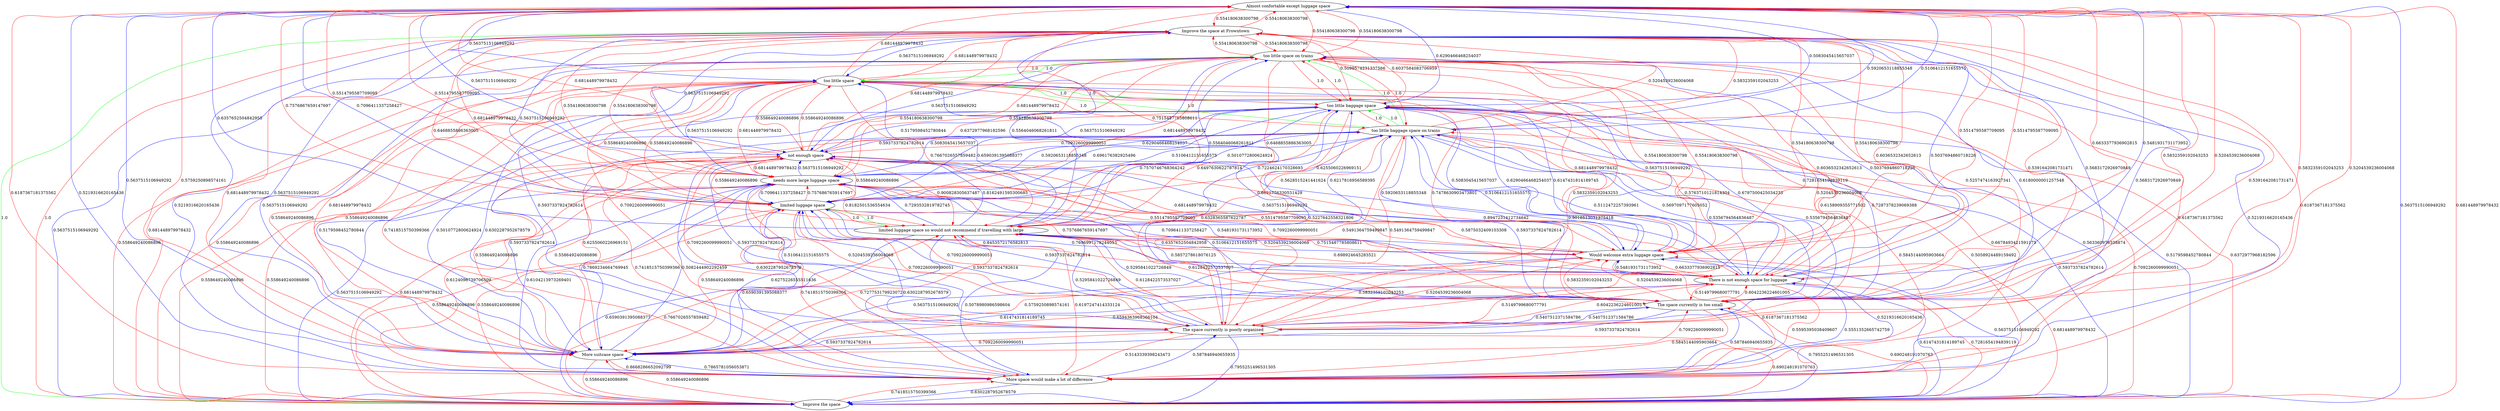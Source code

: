 digraph rawGraph {
"Almost confortable except luggage space";"Improve the space at Frowntown";"Improve the space";"More space would make a lot of difference";"More suitcase space";"The space currently is poorly organised";"The space currently is too small";"There is not enough space for luggage";"Would welcome extra luggage space";"limited luggage space so would not recommend if travelling with large";"limited luggage space";"needs more large luggage space";"not enough space";"too little baggage space on trains";"too little baggage space";"too little space";"too little space on trains";"Improve the space at Frowntown" -> "Improve the space" [label=1.0] [color=green]
"Improve the space" -> "Improve the space at Frowntown" [label=1.0] [color=red]
"Almost confortable except luggage space" -> "Improve the space at Frowntown" [label=0.554180638300798] [color=red]
"Almost confortable except luggage space" -> "Improve the space" [label=0.5637515106949292] [color=blue]
"Improve the space at Frowntown" -> "Almost confortable except luggage space" [label=0.554180638300798] [color=red]
"Improve the space" -> "Almost confortable except luggage space" [label=0.681448979978432] [color=red]
"Almost confortable except luggage space" -> "More space would make a lot of difference" [label=0.6187367181375562] [color=red]
"Improve the space at Frowntown" -> "More space would make a lot of difference" [label=0.6187367181375562] [color=red]
"Improve the space" -> "More space would make a lot of difference" [label=0.7418515750399366] [color=red]
"More space would make a lot of difference" -> "Almost confortable except luggage space" [label=0.5219316620165436] [color=blue]
"More space would make a lot of difference" -> "Improve the space at Frowntown" [label=0.5219316620165436] [color=blue]
"More space would make a lot of difference" -> "Improve the space" [label=0.6302287952678579] [color=blue]
"Almost confortable except luggage space" -> "More suitcase space" [label=0.5637515106949292] [color=blue]
"Improve the space at Frowntown" -> "More suitcase space" [label=0.5637515106949292] [color=blue]
"Improve the space" -> "More suitcase space" [label=0.558649240086896] [color=red]
"More space would make a lot of difference" -> "More suitcase space" [label=0.7865781056053871] [color=blue]
"More suitcase space" -> "Almost confortable except luggage space" [label=0.5759250898574161] [color=red]
"More suitcase space" -> "Improve the space at Frowntown" [label=0.681448979978432] [color=red]
"More suitcase space" -> "Improve the space" [label=0.558649240086896] [color=red]
"More suitcase space" -> "More space would make a lot of difference" [label=0.8668286652092799] [color=red]
"Almost confortable except luggage space" -> "The space currently is poorly organised" [label=0.5832359102043253] [color=red]
"Improve the space at Frowntown" -> "The space currently is poorly organised" [label=0.5391642081731471] [color=red]
"Improve the space" -> "The space currently is poorly organised" [label=0.690248191070763] [color=red]
"More space would make a lot of difference" -> "The space currently is poorly organised" [label=0.587846940655935] [color=blue]
"More suitcase space" -> "The space currently is poorly organised" [label=0.7092260099990051] [color=red]
"The space currently is poorly organised" -> "Almost confortable except luggage space" [label=0.5204539236004068] [color=red]
"The space currently is poorly organised" -> "Improve the space at Frowntown" [label=0.5683172926970849] [color=blue]
"The space currently is poorly organised" -> "Improve the space" [label=0.7955251496531305] [color=blue]
"The space currently is poorly organised" -> "More space would make a lot of difference" [label=0.5143339398243473] [color=red]
"The space currently is poorly organised" -> "More suitcase space" [label=0.5937337824782614] [color=blue]
"Almost confortable except luggage space" -> "The space currently is too small" [label=0.5832359102043253] [color=red]
"Improve the space at Frowntown" -> "The space currently is too small" [label=0.5391642081731471] [color=red]
"Improve the space" -> "The space currently is too small" [label=0.690248191070763] [color=red]
"More space would make a lot of difference" -> "The space currently is too small" [label=0.587846940655935] [color=blue]
"More suitcase space" -> "The space currently is too small" [label=0.7092260099990051] [color=red]
"The space currently is poorly organised" -> "The space currently is too small" [label=0.5407512371584786] [color=blue]
"The space currently is too small" -> "Almost confortable except luggage space" [label=0.5204539236004068] [color=red]
"The space currently is too small" -> "Improve the space at Frowntown" [label=0.5683172926970849] [color=blue]
"The space currently is too small" -> "Improve the space" [label=0.7955251496531305] [color=blue]
"The space currently is too small" -> "More space would make a lot of difference" [label=0.5845144095903664] [color=red]
"The space currently is too small" -> "More suitcase space" [label=0.5937337824782614] [color=blue]
"The space currently is too small" -> "The space currently is poorly organised" [label=0.5407512371584786] [color=blue]
"Almost confortable except luggage space" -> "There is not enough space for luggage" [label=0.6633377936902815] [color=red]
"Improve the space at Frowntown" -> "There is not enough space for luggage" [label=0.6036532342652613] [color=red]
"Improve the space" -> "There is not enough space for luggage" [label=0.7281654194839119] [color=red]
"More space would make a lot of difference" -> "There is not enough space for luggage" [label=0.5551352665742759] [color=blue]
"More suitcase space" -> "There is not enough space for luggage" [label=0.6594363968366104] [color=red]
"The space currently is poorly organised" -> "There is not enough space for luggage" [label=0.6042236224601005] [color=red]
"The space currently is too small" -> "There is not enough space for luggage" [label=0.6042236224601005] [color=red]
"There is not enough space for luggage" -> "Almost confortable except luggage space" [label=0.5481931731173952] [color=blue]
"There is not enough space for luggage" -> "Improve the space at Frowntown" [label=0.5037694860718226] [color=blue]
"There is not enough space for luggage" -> "Improve the space" [label=0.6147431814189745] [color=blue]
"There is not enough space for luggage" -> "More space would make a lot of difference" [label=0.5595395038409607] [color=red]
"There is not enough space for luggage" -> "More suitcase space" [label=0.6147431814189745] [color=blue]
"There is not enough space for luggage" -> "The space currently is poorly organised" [label=0.5149799680077791] [color=red]
"There is not enough space for luggage" -> "The space currently is too small" [label=0.5149799680077791] [color=red]
"Almost confortable except luggage space" -> "Would welcome extra luggage space" [label=0.5514795587709095] [color=red]
"Improve the space at Frowntown" -> "Would welcome extra luggage space" [label=0.554180638300798] [color=red]
"Improve the space" -> "Would welcome extra luggage space" [label=0.681448979978432] [color=red]
"More space would make a lot of difference" -> "Would welcome extra luggage space" [label=0.5219316620165436] [color=blue]
"More suitcase space" -> "Would welcome extra luggage space" [label=0.5759250898574161] [color=red]
"The space currently is poorly organised" -> "Would welcome extra luggage space" [label=0.5204539236004068] [color=red]
"The space currently is too small" -> "Would welcome extra luggage space" [label=0.5204539236004068] [color=red]
"There is not enough space for luggage" -> "Would welcome extra luggage space" [label=0.5481931731173952] [color=blue]
"Would welcome extra luggage space" -> "Almost confortable except luggage space" [label=0.5514795587709095] [color=red]
"Would welcome extra luggage space" -> "Improve the space at Frowntown" [label=0.554180638300798] [color=red]
"Would welcome extra luggage space" -> "Improve the space" [label=0.5637515106949292] [color=blue]
"Would welcome extra luggage space" -> "More space would make a lot of difference" [label=0.6187367181375562] [color=red]
"Would welcome extra luggage space" -> "More suitcase space" [label=0.5637515106949292] [color=blue]
"Would welcome extra luggage space" -> "The space currently is poorly organised" [label=0.5832359102043253] [color=red]
"Would welcome extra luggage space" -> "The space currently is too small" [label=0.5832359102043253] [color=red]
"Would welcome extra luggage space" -> "There is not enough space for luggage" [label=0.6633377936902815] [color=red]
"limited luggage space so would not recommend if travelling with large" -> "limited luggage space" [label=1.0] [color=green]
"limited luggage space" -> "limited luggage space so would not recommend if travelling with large" [label=1.0] [color=red]
"Almost confortable except luggage space" -> "limited luggage space so would not recommend if travelling with large" [label=0.7515487785808611] [color=red]
"Almost confortable except luggage space" -> "limited luggage space" [label=0.7096411337258427] [color=blue]
"Improve the space at Frowntown" -> "limited luggage space so would not recommend if travelling with large" [label=0.6468855886363005] [color=red]
"Improve the space at Frowntown" -> "limited luggage space" [label=0.5637515106949292] [color=blue]
"Improve the space" -> "limited luggage space so would not recommend if travelling with large" [label=0.7667026557859482] [color=red]
"Improve the space" -> "limited luggage space" [label=0.558649240086896] [color=red]
"More space would make a lot of difference" -> "limited luggage space so would not recommend if travelling with large" [label=0.6197247414333124] [color=red]
"More space would make a lot of difference" -> "limited luggage space" [label=0.6302287952678579] [color=blue]
"More suitcase space" -> "limited luggage space so would not recommend if travelling with large" [label=0.727753179923072] [color=red]
"More suitcase space" -> "limited luggage space" [label=0.6275226555511636] [color=blue]
"The space currently is poorly organised" -> "limited luggage space so would not recommend if travelling with large" [label=0.6128422573537027] [color=red]
"The space currently is poorly organised" -> "limited luggage space" [label=0.5937337824782614] [color=blue]
"The space currently is too small" -> "limited luggage space so would not recommend if travelling with large" [label=0.6128422573537027] [color=red]
"The space currently is too small" -> "limited luggage space" [label=0.5937337824782614] [color=blue]
"There is not enough space for luggage" -> "limited luggage space so would not recommend if travelling with large" [label=0.698924645283521] [color=red]
"There is not enough space for luggage" -> "limited luggage space" [label=0.7696997178244053] [color=blue]
"Would welcome extra luggage space" -> "limited luggage space so would not recommend if travelling with large" [label=0.7515487785808611] [color=red]
"Would welcome extra luggage space" -> "limited luggage space" [label=0.7096411337258427] [color=blue]
"limited luggage space so would not recommend if travelling with large" -> "Almost confortable except luggage space" [label=0.6357652504842958] [color=blue]
"limited luggage space so would not recommend if travelling with large" -> "Improve the space at Frowntown" [label=0.5564046068261811] [color=blue]
"limited luggage space so would not recommend if travelling with large" -> "Improve the space" [label=0.6590391395088377] [color=blue]
"limited luggage space so would not recommend if travelling with large" -> "More space would make a lot of difference" [label=0.5078980986598604] [color=blue]
"limited luggage space so would not recommend if travelling with large" -> "More suitcase space" [label=0.6590391395088377] [color=blue]
"limited luggage space so would not recommend if travelling with large" -> "The space currently is poorly organised" [label=0.5295841022726849] [color=blue]
"limited luggage space so would not recommend if travelling with large" -> "The space currently is too small" [label=0.5295841022726849] [color=blue]
"limited luggage space so would not recommend if travelling with large" -> "There is not enough space for luggage" [label=0.5857278618076125] [color=blue]
"limited luggage space so would not recommend if travelling with large" -> "Would welcome extra luggage space" [label=0.6357652504842958] [color=blue]
"limited luggage space" -> "Almost confortable except luggage space" [label=0.7576867659147697] [color=red]
"limited luggage space" -> "Improve the space at Frowntown" [label=0.681448979978432] [color=red]
"limited luggage space" -> "Improve the space" [label=0.558649240086896] [color=red]
"limited luggage space" -> "More space would make a lot of difference" [label=0.7418515750399366] [color=red]
"limited luggage space" -> "More suitcase space" [label=0.558649240086896] [color=red]
"limited luggage space" -> "The space currently is poorly organised" [label=0.7092260099990051] [color=red]
"limited luggage space" -> "The space currently is too small" [label=0.7092260099990051] [color=red]
"limited luggage space" -> "There is not enough space for luggage" [label=0.8453572176582813] [color=red]
"limited luggage space" -> "Would welcome extra luggage space" [label=0.7576867659147697] [color=red]
"Almost confortable except luggage space" -> "needs more large luggage space" [label=0.5514795587709095] [color=red]
"Improve the space at Frowntown" -> "needs more large luggage space" [label=0.554180638300798] [color=red]
"Improve the space" -> "needs more large luggage space" [label=0.681448979978432] [color=red]
"More space would make a lot of difference" -> "needs more large luggage space" [label=0.6104213973269401] [color=blue]
"More suitcase space" -> "needs more large luggage space" [label=0.5082444902292459] [color=blue]
"The space currently is poorly organised" -> "needs more large luggage space" [label=0.5204539236004068] [color=red]
"The space currently is too small" -> "needs more large luggage space" [label=0.5204539236004068] [color=red]
"There is not enough space for luggage" -> "needs more large luggage space" [label=0.5481931731173952] [color=blue]
"Would welcome extra luggage space" -> "needs more large luggage space" [label=0.5514795587709095] [color=red]
"limited luggage space so would not recommend if travelling with large" -> "needs more large luggage space" [label=0.7293532819782745] [color=blue]
"limited luggage space" -> "needs more large luggage space" [label=0.7576867659147697] [color=red]
"needs more large luggage space" -> "Almost confortable except luggage space" [label=0.5514795587709095] [color=red]
"needs more large luggage space" -> "Improve the space at Frowntown" [label=0.554180638300798] [color=red]
"needs more large luggage space" -> "Improve the space" [label=0.5637515106949292] [color=blue]
"needs more large luggage space" -> "More space would make a lot of difference" [label=0.6124096739706509] [color=red]
"needs more large luggage space" -> "More suitcase space" [label=0.7869234664769945] [color=blue]
"needs more large luggage space" -> "The space currently is poorly organised" [label=0.5106412151655575] [color=blue]
"needs more large luggage space" -> "The space currently is too small" [label=0.5106412151655575] [color=blue]
"needs more large luggage space" -> "There is not enough space for luggage" [label=0.5875032409103308] [color=red]
"needs more large luggage space" -> "Would welcome extra luggage space" [label=0.5514795587709095] [color=red]
"needs more large luggage space" -> "limited luggage space so would not recommend if travelling with large" [label=0.8182501536554634] [color=red]
"needs more large luggage space" -> "limited luggage space" [label=0.7096411337258427] [color=blue]
"Almost confortable except luggage space" -> "not enough space" [label=0.5637515106949292] [color=blue]
"Improve the space at Frowntown" -> "not enough space" [label=0.5637515106949292] [color=blue]
"Improve the space" -> "not enough space" [label=0.558649240086896] [color=red]
"More space would make a lot of difference" -> "not enough space" [label=0.6302287952678579] [color=blue]
"More suitcase space" -> "not enough space" [label=0.558649240086896] [color=red]
"The space currently is poorly organised" -> "not enough space" [label=0.5937337824782614] [color=blue]
"The space currently is too small" -> "not enough space" [label=0.5937337824782614] [color=blue]
"There is not enough space for luggage" -> "not enough space" [label=0.9018513031375418] [color=blue]
"Would welcome extra luggage space" -> "not enough space" [label=0.5637515106949292] [color=blue]
"limited luggage space so would not recommend if travelling with large" -> "not enough space" [label=0.8162491595300685] [color=blue]
"limited luggage space" -> "not enough space" [label=0.558649240086896] [color=red]
"needs more large luggage space" -> "not enough space" [label=0.5637515106949292] [color=blue]
"not enough space" -> "Almost confortable except luggage space" [label=0.681448979978432] [color=red]
"not enough space" -> "Improve the space at Frowntown" [label=0.681448979978432] [color=red]
"not enough space" -> "Improve the space" [label=0.558649240086896] [color=red]
"not enough space" -> "More space would make a lot of difference" [label=0.7418515750399366] [color=red]
"not enough space" -> "More suitcase space" [label=0.558649240086896] [color=red]
"not enough space" -> "The space currently is poorly organised" [label=0.7092260099990051] [color=red]
"not enough space" -> "The space currently is too small" [label=0.7092260099990051] [color=red]
"not enough space" -> "There is not enough space for luggage" [label=0.8947231412734642] [color=red]
"not enough space" -> "Would welcome extra luggage space" [label=0.681448979978432] [color=red]
"not enough space" -> "limited luggage space so would not recommend if travelling with large" [label=0.900828305637487] [color=red]
"not enough space" -> "limited luggage space" [label=0.558649240086896] [color=red]
"not enough space" -> "needs more large luggage space" [label=0.681448979978432] [color=red]
"too little baggage space on trains" -> "too little baggage space" [label=1.0] [color=green]
"too little baggage space" -> "too little space" [label=1.0] [color=green]
"too little baggage space on trains" -> "too little space on trains" [label=1.0] [color=green]
"too little space on trains" -> "too little space" [label=1.0] [color=green]
"too little baggage space on trains" -> "too little space" [label=1.0] [color=green]
"too little baggage space" -> "too little baggage space on trains" [label=1.0] [color=red]
"too little baggage space" -> "too little space on trains" [label=1.0] [color=red]
"too little space" -> "too little baggage space on trains" [label=1.0] [color=red]
"too little space" -> "too little baggage space" [label=1.0] [color=red]
"too little space" -> "too little space on trains" [label=1.0] [color=red]
"too little space on trains" -> "too little baggage space on trains" [label=1.0] [color=red]
"too little space on trains" -> "too little baggage space" [label=1.0] [color=red]
"Almost confortable except luggage space" -> "too little baggage space on trains" [label=0.5106412151655575] [color=blue]
"Almost confortable except luggage space" -> "too little baggage space" [label=0.6290466468254037] [color=blue]
"Almost confortable except luggage space" -> "too little space" [label=0.5637515106949292] [color=blue]
"Almost confortable except luggage space" -> "too little space on trains" [label=0.554180638300798] [color=red]
"Improve the space at Frowntown" -> "too little baggage space on trains" [label=0.5832359102043253] [color=red]
"Improve the space at Frowntown" -> "too little baggage space" [label=0.5099574231337566] [color=red]
"Improve the space at Frowntown" -> "too little space" [label=0.5637515106949292] [color=blue]
"Improve the space at Frowntown" -> "too little space on trains" [label=0.554180638300798] [color=red]
"Improve the space" -> "too little baggage space on trains" [label=0.7092260099990051] [color=red]
"Improve the space" -> "too little baggage space" [label=0.6372977968182596] [color=red]
"Improve the space" -> "too little space" [label=0.558649240086896] [color=red]
"Improve the space" -> "too little space on trains" [label=0.681448979978432] [color=red]
"More space would make a lot of difference" -> "too little baggage space on trains" [label=0.5058924489159492] [color=red]
"More space would make a lot of difference" -> "too little baggage space" [label=0.563360976338874] [color=blue]
"More space would make a lot of difference" -> "too little space" [label=0.6302287952678579] [color=blue]
"More space would make a lot of difference" -> "too little space on trains" [label=0.5219316620165436] [color=blue]
"More suitcase space" -> "too little baggage space on trains" [label=0.6255060226969151] [color=red]
"More suitcase space" -> "too little baggage space" [label=0.5010772800624924] [color=blue]
"More suitcase space" -> "too little space" [label=0.558649240086896] [color=red]
"More suitcase space" -> "too little space on trains" [label=0.681448979978432] [color=red]
"The space currently is poorly organised" -> "too little baggage space on trains" [label=0.5491364759499847] [color=red]
"The space currently is poorly organised" -> "too little baggage space" [label=0.5227642558321806] [color=blue]
"The space currently is poorly organised" -> "too little space" [label=0.5937337824782614] [color=blue]
"The space currently is poorly organised" -> "too little space on trains" [label=0.5204539236004068] [color=red]
"The space currently is too small" -> "too little baggage space on trains" [label=0.5356794564836487] [color=blue]
"The space currently is too small" -> "too little baggage space" [label=0.7287378239069388] [color=blue]
"The space currently is too small" -> "too little space" [label=0.8621776330531429] [color=blue]
"The space currently is too small" -> "too little space on trains" [label=0.6180000001257548] [color=blue]
"There is not enough space for luggage" -> "too little baggage space on trains" [label=0.5697097177605052] [color=blue]
"There is not enough space for luggage" -> "too little baggage space" [label=0.6797500425034233] [color=blue]
"There is not enough space for luggage" -> "too little space" [label=0.6147431814189745] [color=blue]
"There is not enough space for luggage" -> "too little space on trains" [label=0.5037694860718226] [color=blue]
"Would welcome extra luggage space" -> "too little baggage space on trains" [label=0.5106412151655575] [color=blue]
"Would welcome extra luggage space" -> "too little baggage space" [label=0.6290466468254037] [color=blue]
"Would welcome extra luggage space" -> "too little space" [label=0.5637515106949292] [color=blue]
"Would welcome extra luggage space" -> "too little space on trains" [label=0.554180638300798] [color=red]
"limited luggage space so would not recommend if travelling with large" -> "too little baggage space on trains" [label=0.6217816956589395] [color=blue]
"limited luggage space so would not recommend if travelling with large" -> "too little baggage space" [label=0.7224624170328693] [color=blue]
"limited luggage space so would not recommend if travelling with large" -> "too little space" [label=0.6590391395088377] [color=blue]
"limited luggage space so would not recommend if travelling with large" -> "too little space on trains" [label=0.5564046068261811] [color=blue]
"limited luggage space" -> "too little baggage space on trains" [label=0.6255060226969151] [color=red]
"limited luggage space" -> "too little baggage space" [label=0.5010772800624924] [color=blue]
"limited luggage space" -> "too little space" [label=0.558649240086896] [color=red]
"limited luggage space" -> "too little space on trains" [label=0.681448979978432] [color=red]
"needs more large luggage space" -> "too little baggage space on trains" [label=0.5106412151655575] [color=blue]
"needs more large luggage space" -> "too little baggage space" [label=0.6290466468254037] [color=blue]
"needs more large luggage space" -> "too little space" [label=0.5637515106949292] [color=blue]
"needs more large luggage space" -> "too little space on trains" [label=0.554180638300798] [color=red]
"not enough space" -> "too little baggage space on trains" [label=0.7092260099990051] [color=red]
"not enough space" -> "too little baggage space" [label=0.6372977968182596] [color=red]
"not enough space" -> "too little space" [label=0.558649240086896] [color=red]
"not enough space" -> "too little space on trains" [label=0.681448979978432] [color=red]
"too little baggage space on trains" -> "Almost confortable except luggage space" [label=0.5920653118855348] [color=blue]
"too little baggage space on trains" -> "Improve the space at Frowntown" [label=0.5204539236004068] [color=red]
"too little baggage space on trains" -> "Improve the space" [label=0.5937337824782614] [color=blue]
"too little baggage space on trains" -> "More space would make a lot of difference" [label=0.5845144095903664] [color=red]
"too little baggage space on trains" -> "More suitcase space" [label=0.5937337824782614] [color=blue]
"too little baggage space on trains" -> "The space currently is poorly organised" [label=0.5491364759499847] [color=red]
"too little baggage space on trains" -> "The space currently is too small" [label=0.5356794564836487] [color=blue]
"too little baggage space on trains" -> "There is not enough space for luggage" [label=0.5112472257393961] [color=blue]
"too little baggage space on trains" -> "Would welcome extra luggage space" [label=0.5920653118855348] [color=blue]
"too little baggage space on trains" -> "limited luggage space so would not recommend if travelling with large" [label=0.5628515241441624] [color=red]
"too little baggage space on trains" -> "limited luggage space" [label=0.7570746768364242] [color=blue]
"too little baggage space on trains" -> "needs more large luggage space" [label=0.5920653118855348] [color=blue]
"too little baggage space on trains" -> "not enough space" [label=0.5937337824782614] [color=blue]
"too little baggage space" -> "Almost confortable except luggage space" [label=0.5083045415657037] [color=blue]
"too little baggage space" -> "Improve the space at Frowntown" [label=0.6037584083706959] [color=red]
"too little baggage space" -> "Improve the space" [label=0.5179598452780844] [color=blue]
"too little baggage space" -> "More space would make a lot of difference" [label=0.6678493421591175] [color=red]
"too little baggage space" -> "More suitcase space" [label=0.5179598452780844] [color=blue]
"too little baggage space" -> "The space currently is poorly organised" [label=0.6328365587622787] [color=red]
"too little baggage space" -> "The space currently is too small" [label=0.6158909355771502] [color=red]
"too little baggage space" -> "There is not enough space for luggage" [label=0.5763710121814304] [color=red]
"too little baggage space" -> "Would welcome extra luggage space" [label=0.5083045415657037] [color=blue]
"too little baggage space" -> "limited luggage space so would not recommend if travelling with large" [label=0.6497630622787814] [color=red]
"too little baggage space" -> "limited luggage space" [label=0.696176382925496] [color=blue]
"too little baggage space" -> "needs more large luggage space" [label=0.5083045415657037] [color=blue]
"too little baggage space" -> "not enough space" [label=0.5179598452780844] [color=blue]
"too little space" -> "Almost confortable except luggage space" [label=0.681448979978432] [color=red]
"too little space" -> "Improve the space at Frowntown" [label=0.681448979978432] [color=red]
"too little space" -> "Improve the space" [label=0.558649240086896] [color=red]
"too little space" -> "More space would make a lot of difference" [label=0.7418515750399366] [color=red]
"too little space" -> "More suitcase space" [label=0.558649240086896] [color=red]
"too little space" -> "The space currently is poorly organised" [label=0.7092260099990051] [color=red]
"too little space" -> "The space currently is too small" [label=0.7478630903473801] [color=red]
"too little space" -> "There is not enough space for luggage" [label=0.7281654194839119] [color=red]
"too little space" -> "Would welcome extra luggage space" [label=0.681448979978432] [color=red]
"too little space" -> "limited luggage space so would not recommend if travelling with large" [label=0.7667026557859482] [color=red]
"too little space" -> "limited luggage space" [label=0.558649240086896] [color=red]
"too little space" -> "needs more large luggage space" [label=0.681448979978432] [color=red]
"too little space" -> "not enough space" [label=0.558649240086896] [color=red]
"too little space on trains" -> "Almost confortable except luggage space" [label=0.554180638300798] [color=red]
"too little space on trains" -> "Improve the space at Frowntown" [label=0.554180638300798] [color=red]
"too little space on trains" -> "Improve the space" [label=0.5637515106949292] [color=blue]
"too little space on trains" -> "More space would make a lot of difference" [label=0.6187367181375562] [color=red]
"too little space on trains" -> "More suitcase space" [label=0.5637515106949292] [color=blue]
"too little space on trains" -> "The space currently is poorly organised" [label=0.5832359102043253] [color=red]
"too little space on trains" -> "The space currently is too small" [label=0.5257474163927341] [color=red]
"too little space on trains" -> "There is not enough space for luggage" [label=0.6036532342652613] [color=red]
"too little space on trains" -> "Would welcome extra luggage space" [label=0.554180638300798] [color=red]
"too little space on trains" -> "limited luggage space so would not recommend if travelling with large" [label=0.6468855886363005] [color=red]
"too little space on trains" -> "limited luggage space" [label=0.5637515106949292] [color=blue]
"too little space on trains" -> "needs more large luggage space" [label=0.554180638300798] [color=red]
"too little space on trains" -> "not enough space" [label=0.5637515106949292] [color=blue]
}